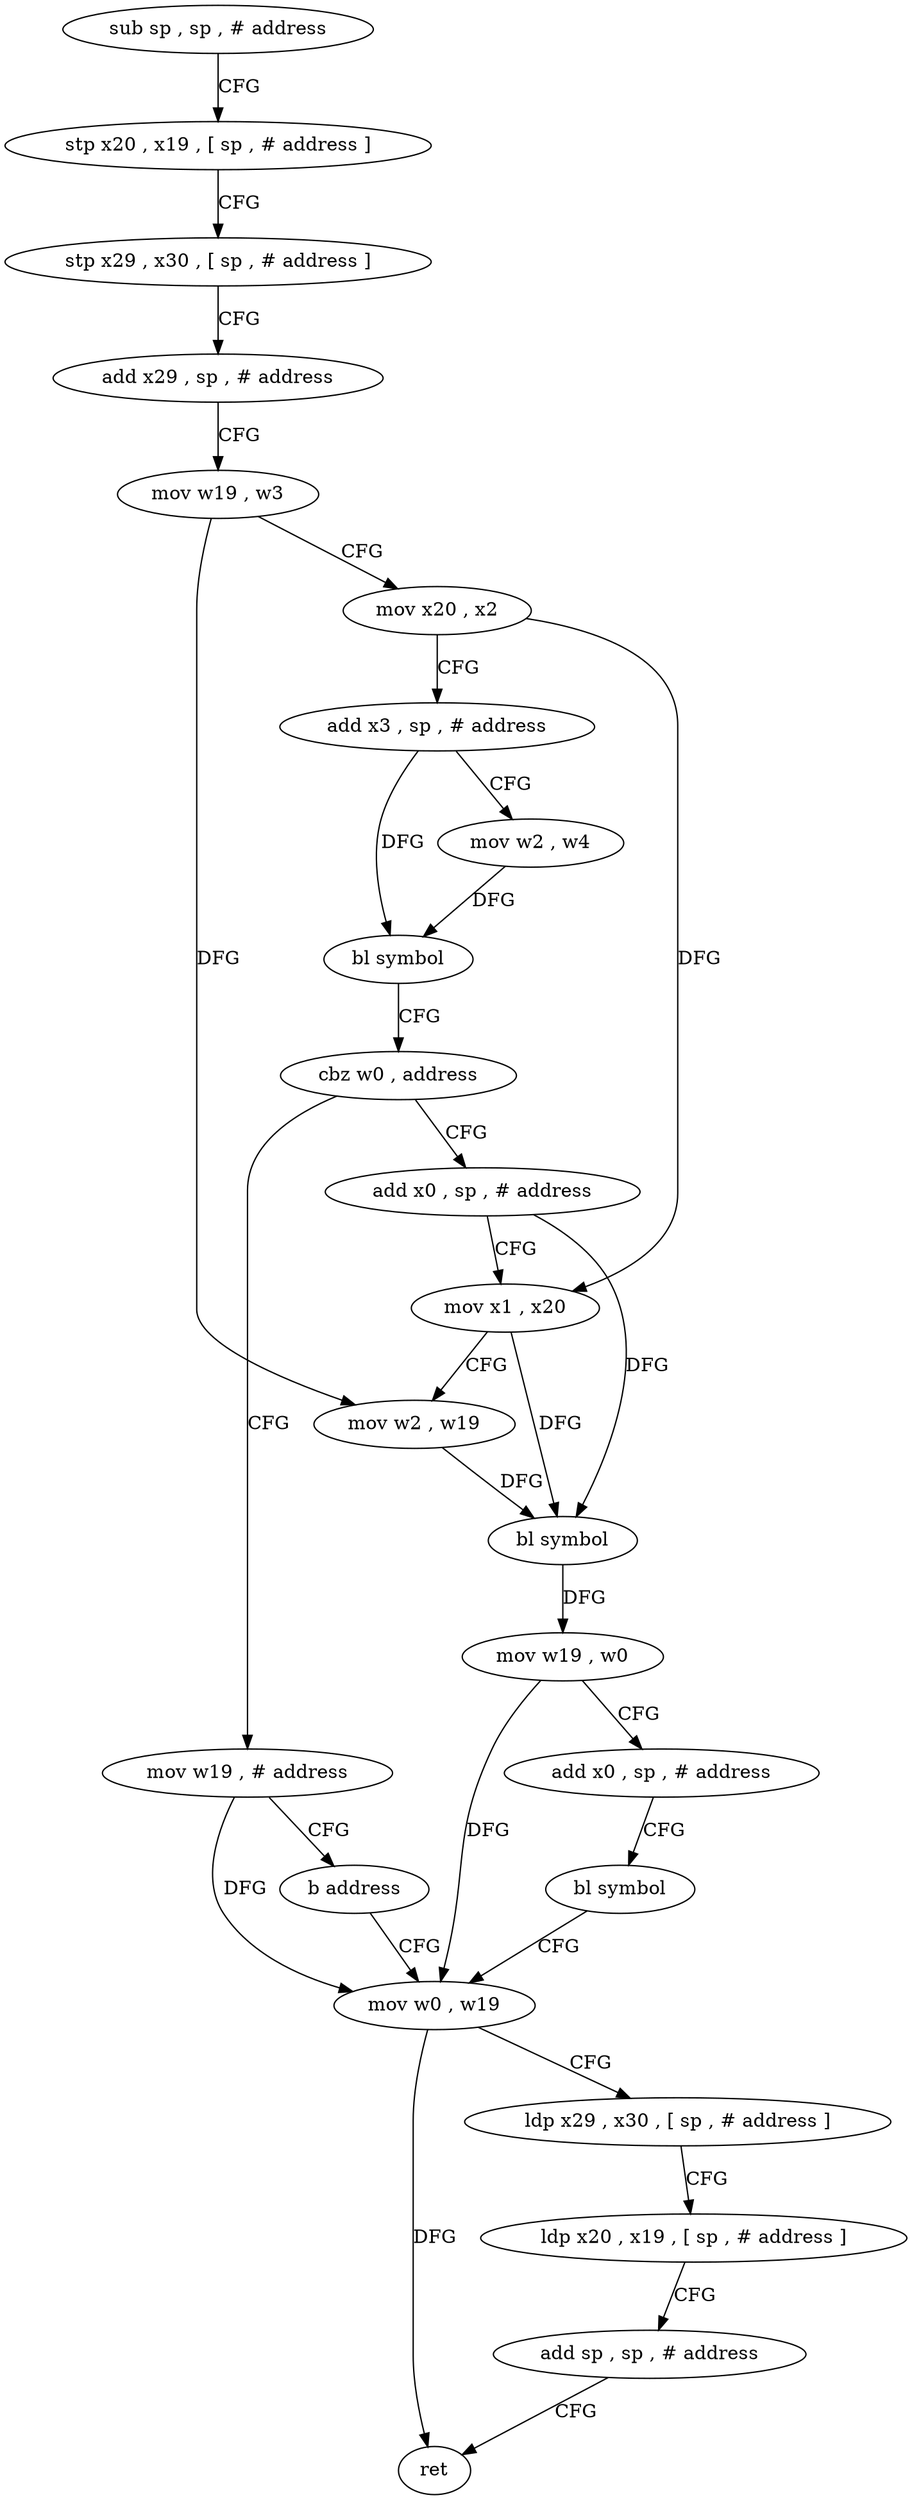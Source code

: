 digraph "func" {
"4244360" [label = "sub sp , sp , # address" ]
"4244364" [label = "stp x20 , x19 , [ sp , # address ]" ]
"4244368" [label = "stp x29 , x30 , [ sp , # address ]" ]
"4244372" [label = "add x29 , sp , # address" ]
"4244376" [label = "mov w19 , w3" ]
"4244380" [label = "mov x20 , x2" ]
"4244384" [label = "add x3 , sp , # address" ]
"4244388" [label = "mov w2 , w4" ]
"4244392" [label = "bl symbol" ]
"4244396" [label = "cbz w0 , address" ]
"4244408" [label = "add x0 , sp , # address" ]
"4244400" [label = "mov w19 , # address" ]
"4244412" [label = "mov x1 , x20" ]
"4244416" [label = "mov w2 , w19" ]
"4244420" [label = "bl symbol" ]
"4244424" [label = "mov w19 , w0" ]
"4244428" [label = "add x0 , sp , # address" ]
"4244432" [label = "bl symbol" ]
"4244436" [label = "mov w0 , w19" ]
"4244404" [label = "b address" ]
"4244440" [label = "ldp x29 , x30 , [ sp , # address ]" ]
"4244444" [label = "ldp x20 , x19 , [ sp , # address ]" ]
"4244448" [label = "add sp , sp , # address" ]
"4244452" [label = "ret" ]
"4244360" -> "4244364" [ label = "CFG" ]
"4244364" -> "4244368" [ label = "CFG" ]
"4244368" -> "4244372" [ label = "CFG" ]
"4244372" -> "4244376" [ label = "CFG" ]
"4244376" -> "4244380" [ label = "CFG" ]
"4244376" -> "4244416" [ label = "DFG" ]
"4244380" -> "4244384" [ label = "CFG" ]
"4244380" -> "4244412" [ label = "DFG" ]
"4244384" -> "4244388" [ label = "CFG" ]
"4244384" -> "4244392" [ label = "DFG" ]
"4244388" -> "4244392" [ label = "DFG" ]
"4244392" -> "4244396" [ label = "CFG" ]
"4244396" -> "4244408" [ label = "CFG" ]
"4244396" -> "4244400" [ label = "CFG" ]
"4244408" -> "4244412" [ label = "CFG" ]
"4244408" -> "4244420" [ label = "DFG" ]
"4244400" -> "4244404" [ label = "CFG" ]
"4244400" -> "4244436" [ label = "DFG" ]
"4244412" -> "4244416" [ label = "CFG" ]
"4244412" -> "4244420" [ label = "DFG" ]
"4244416" -> "4244420" [ label = "DFG" ]
"4244420" -> "4244424" [ label = "DFG" ]
"4244424" -> "4244428" [ label = "CFG" ]
"4244424" -> "4244436" [ label = "DFG" ]
"4244428" -> "4244432" [ label = "CFG" ]
"4244432" -> "4244436" [ label = "CFG" ]
"4244436" -> "4244440" [ label = "CFG" ]
"4244436" -> "4244452" [ label = "DFG" ]
"4244404" -> "4244436" [ label = "CFG" ]
"4244440" -> "4244444" [ label = "CFG" ]
"4244444" -> "4244448" [ label = "CFG" ]
"4244448" -> "4244452" [ label = "CFG" ]
}
